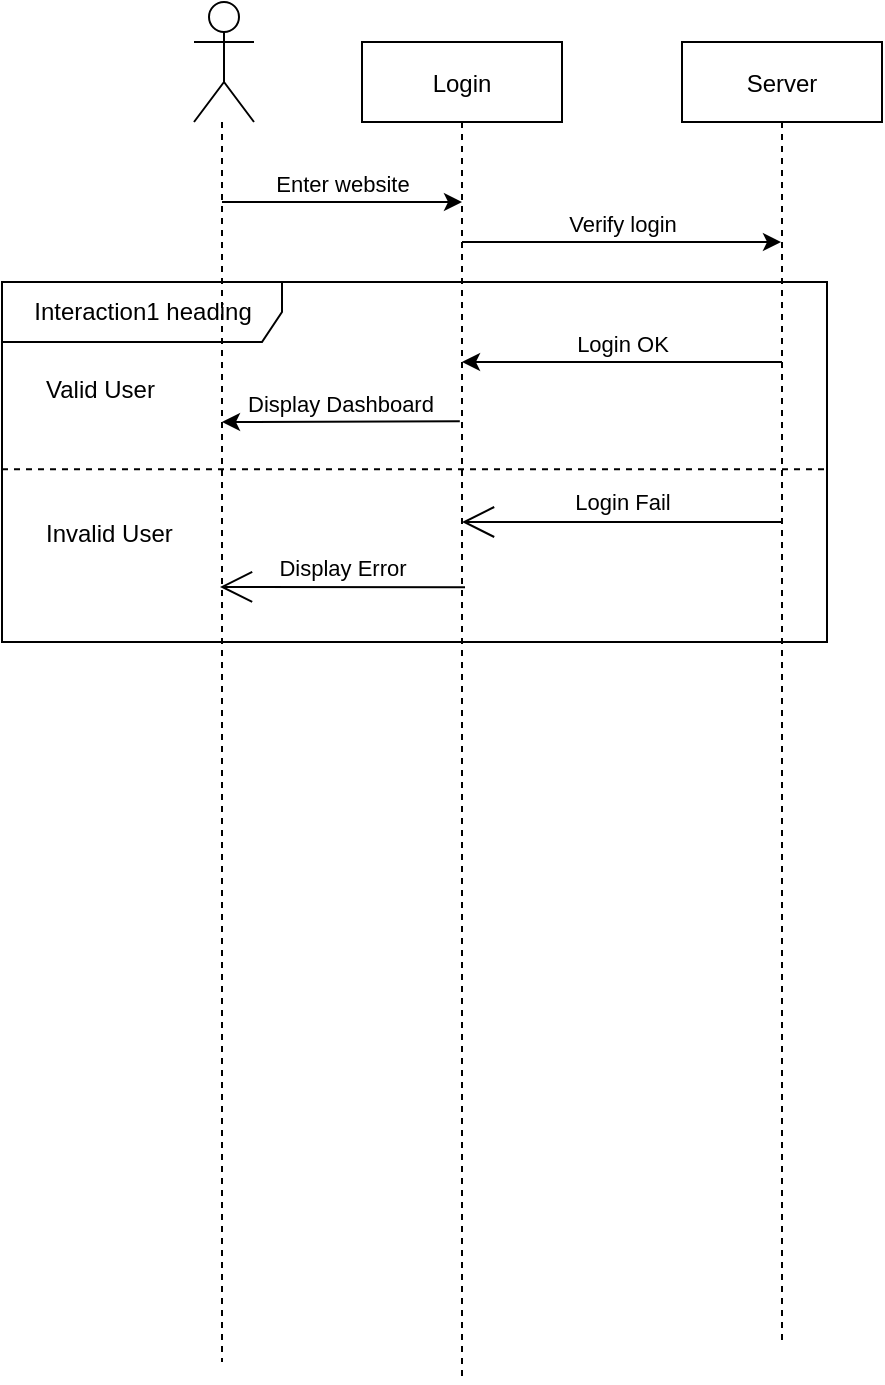 <mxfile version="17.4.1" type="github">
  <diagram id="kgpKYQtTHZ0yAKxKKP6v" name="Page-1">
    <mxGraphModel dx="675" dy="530" grid="1" gridSize="10" guides="1" tooltips="1" connect="1" arrows="1" fold="1" page="1" pageScale="1" pageWidth="850" pageHeight="1100" math="0" shadow="0">
      <root>
        <mxCell id="0" />
        <mxCell id="1" parent="0" />
        <mxCell id="EABOTO-MHlJF12CyAiMk-1" value="Interaction1 heading" style="shape=umlFrame;tabWidth=110;tabHeight=30;tabPosition=left;html=1;boundedLbl=1;labelInHeader=1;width=140;height=30;hachureGap=4;" parent="1" vertex="1">
          <mxGeometry x="90" y="200" width="412.5" height="180" as="geometry" />
        </mxCell>
        <mxCell id="EABOTO-MHlJF12CyAiMk-2" value="Valid User" style="text;hachureGap=4;" parent="EABOTO-MHlJF12CyAiMk-1" vertex="1">
          <mxGeometry width="100" height="20" relative="1" as="geometry">
            <mxPoint x="20" y="40" as="offset" />
          </mxGeometry>
        </mxCell>
        <mxCell id="EABOTO-MHlJF12CyAiMk-3" value="Invalid User" style="line;strokeWidth=1;dashed=1;labelPosition=center;verticalLabelPosition=bottom;align=left;verticalAlign=top;spacingLeft=20;spacingTop=15;hachureGap=4;" parent="EABOTO-MHlJF12CyAiMk-1" vertex="1">
          <mxGeometry y="90" width="412.5" height="7.2" as="geometry" />
        </mxCell>
        <mxCell id="EABOTO-MHlJF12CyAiMk-5" value="Display Error" style="edgeStyle=none;orthogonalLoop=1;jettySize=auto;html=1;rounded=0;endArrow=open;startSize=14;endSize=14;sourcePerimeterSpacing=8;targetPerimeterSpacing=8;curved=1;exitX=0.525;exitY=0.867;exitDx=0;exitDy=0;exitPerimeter=0;" parent="EABOTO-MHlJF12CyAiMk-1" edge="1">
          <mxGeometry y="-10" width="120" relative="1" as="geometry">
            <mxPoint x="231.5" y="152.576" as="sourcePoint" />
            <mxPoint x="109" y="152.471" as="targetPoint" />
            <Array as="points" />
            <mxPoint as="offset" />
          </mxGeometry>
        </mxCell>
        <mxCell id="3nuBFxr9cyL0pnOWT2aG-1" value="Login" style="shape=umlLifeline;perimeter=lifelinePerimeter;container=1;collapsible=0;recursiveResize=0;rounded=0;shadow=0;strokeWidth=1;" parent="1" vertex="1">
          <mxGeometry x="270" y="80" width="100" height="670" as="geometry" />
        </mxCell>
        <mxCell id="3nuBFxr9cyL0pnOWT2aG-5" value="Server" style="shape=umlLifeline;perimeter=lifelinePerimeter;container=1;collapsible=0;recursiveResize=0;rounded=0;shadow=0;strokeWidth=1;" parent="1" vertex="1">
          <mxGeometry x="430" y="80" width="100" height="650" as="geometry" />
        </mxCell>
        <mxCell id="CzvZPEAlLUmnSrhlDcnX-11" value="Login OK" style="endArrow=classic;rounded=0;html=1;labelPosition=center;verticalLabelPosition=top;align=center;verticalAlign=bottom;entryX=0.5;entryY=0.4;entryDx=0;entryDy=0;entryPerimeter=0;" parent="3nuBFxr9cyL0pnOWT2aG-5" edge="1">
          <mxGeometry width="50" height="50" relative="1" as="geometry">
            <mxPoint x="50" y="160" as="sourcePoint" />
            <mxPoint x="-110" y="160" as="targetPoint" />
          </mxGeometry>
        </mxCell>
        <mxCell id="CzvZPEAlLUmnSrhlDcnX-5" value="" style="shape=umlActor;verticalLabelPosition=bottom;verticalAlign=top;html=1;outlineConnect=0;" parent="1" vertex="1">
          <mxGeometry x="186" y="60" width="30" height="60" as="geometry" />
        </mxCell>
        <mxCell id="CzvZPEAlLUmnSrhlDcnX-7" value="" style="endArrow=none;dashed=1;html=1;rounded=0;" parent="1" edge="1">
          <mxGeometry width="50" height="50" relative="1" as="geometry">
            <mxPoint x="200" y="120" as="sourcePoint" />
            <mxPoint x="200" y="740" as="targetPoint" />
          </mxGeometry>
        </mxCell>
        <mxCell id="CzvZPEAlLUmnSrhlDcnX-9" value="Enter website" style="endArrow=classic;rounded=0;html=1;labelPosition=center;verticalLabelPosition=top;align=center;verticalAlign=bottom;" parent="1" edge="1">
          <mxGeometry width="50" height="50" relative="1" as="geometry">
            <mxPoint x="200" y="160" as="sourcePoint" />
            <mxPoint x="320" y="160" as="targetPoint" />
          </mxGeometry>
        </mxCell>
        <mxCell id="CzvZPEAlLUmnSrhlDcnX-10" value="Verify login" style="endArrow=classic;rounded=0;html=1;labelPosition=center;verticalLabelPosition=top;align=center;verticalAlign=bottom;" parent="1" target="3nuBFxr9cyL0pnOWT2aG-5" edge="1">
          <mxGeometry width="50" height="50" relative="1" as="geometry">
            <mxPoint x="320" y="180" as="sourcePoint" />
            <mxPoint x="440" y="180" as="targetPoint" />
          </mxGeometry>
        </mxCell>
        <mxCell id="CzvZPEAlLUmnSrhlDcnX-12" value="Display Dashboard" style="endArrow=classic;html=1;rounded=0;labelPosition=center;verticalLabelPosition=top;align=center;verticalAlign=bottom;exitX=0.489;exitY=0.283;exitDx=0;exitDy=0;exitPerimeter=0;" parent="1" source="3nuBFxr9cyL0pnOWT2aG-1" edge="1">
          <mxGeometry width="50" height="50" relative="1" as="geometry">
            <mxPoint x="420" y="200" as="sourcePoint" />
            <mxPoint x="200" y="270" as="targetPoint" />
          </mxGeometry>
        </mxCell>
        <mxCell id="EABOTO-MHlJF12CyAiMk-4" value="Login Fail" style="edgeStyle=none;orthogonalLoop=1;jettySize=auto;html=1;rounded=0;endArrow=open;startSize=14;endSize=14;sourcePerimeterSpacing=8;targetPerimeterSpacing=8;curved=1;" parent="1" edge="1">
          <mxGeometry y="-10" width="120" relative="1" as="geometry">
            <mxPoint x="480" y="320" as="sourcePoint" />
            <mxPoint x="320" y="320" as="targetPoint" />
            <Array as="points" />
            <mxPoint as="offset" />
          </mxGeometry>
        </mxCell>
      </root>
    </mxGraphModel>
  </diagram>
</mxfile>
